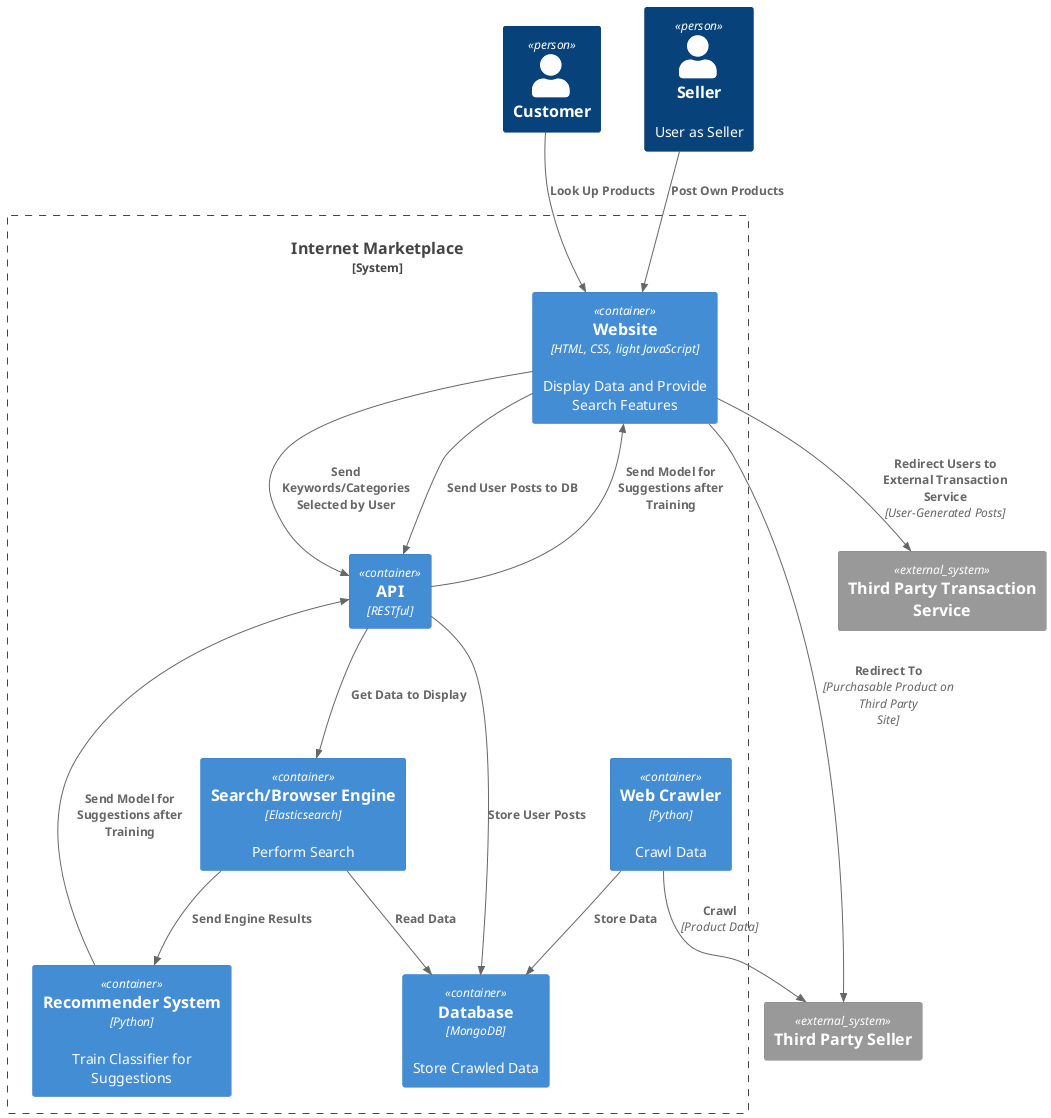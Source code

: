 @startuml
!include <C4/C4_Container>

Person(user_c, "Customer", "")
Person(user_s, "Seller", "User as Seller")

System_Boundary(boundary, "Internet Marketplace") {
    Container(website, "Website", "HTML, CSS, light JavaScript" ,"Display Data and Provide Search Features")
    Container(search_engine, "Search/Browser Engine", "Elasticsearch", "Perform Search")
    Container(crawler, "Web Crawler", "Python", "Crawl Data")
    Container(db, "Database", "MongoDB", "Store Crawled Data")
    Container(rec_sys, "Recommender System", "Python", "Train Classifier for Suggestions")
    Container(API, "API", "RESTful")
}

System_Ext(third_party, "Third Party Seller")
System_Ext(third_party_transaction, "Third Party Transaction Service")

Rel(user_c, website, "Look Up Products")
Rel(user_s, website, "Post Own Products")
Rel(website, third_party, "Redirect To", "Purchasable Product on Third Party Site")
Rel(crawler, third_party, "Crawl", "Product Data")
Rel(crawler, db, "Store Data")
Rel(search_engine, db, "Read Data")
Rel(website, API, "Send Keywords/Categories Selected by User")
Rel(API, search_engine, "Get Data to Display")
Rel(website, third_party_transaction, "Redirect Users to External Transaction Service", "User-Generated Posts")
Rel(search_engine, rec_sys, "Send Engine Results")
Rel(rec_sys, API, "Send Model for Suggestions after Training")
Rel(API, website, "Send Model for Suggestions after Training")
Rel(website, API, "Send User Posts to DB")
Rel(API, db, "Store User Posts")
@enduml